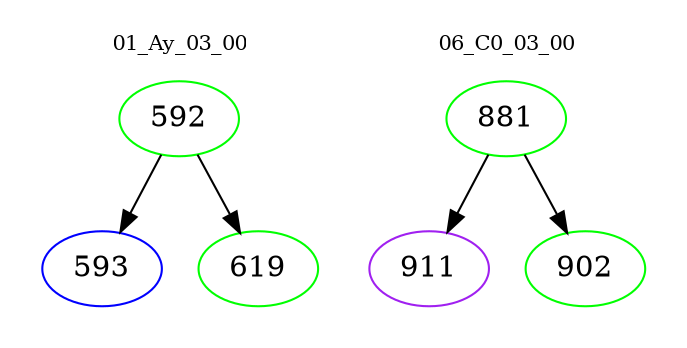 digraph{
subgraph cluster_0 {
color = white
label = "01_Ay_03_00";
fontsize=10;
T0_592 [label="592", color="green"]
T0_592 -> T0_593 [color="black"]
T0_593 [label="593", color="blue"]
T0_592 -> T0_619 [color="black"]
T0_619 [label="619", color="green"]
}
subgraph cluster_1 {
color = white
label = "06_C0_03_00";
fontsize=10;
T1_881 [label="881", color="green"]
T1_881 -> T1_911 [color="black"]
T1_911 [label="911", color="purple"]
T1_881 -> T1_902 [color="black"]
T1_902 [label="902", color="green"]
}
}
